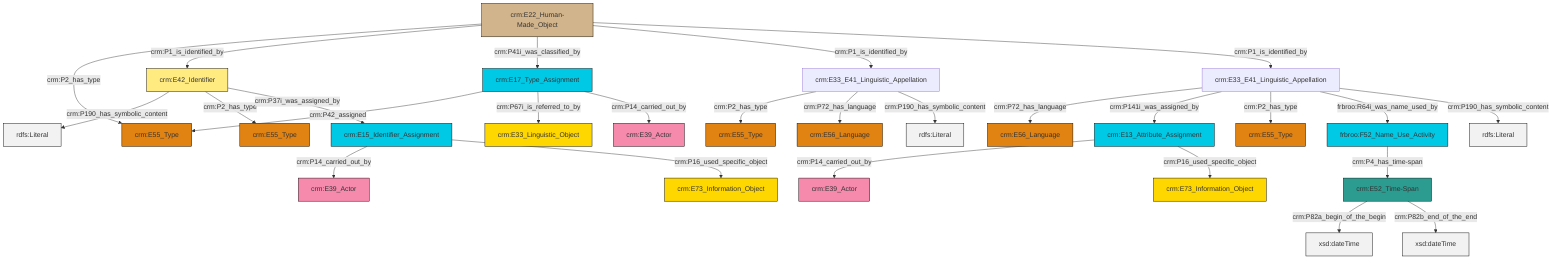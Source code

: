 graph TD
classDef Literal fill:#f2f2f2,stroke:#000000;
classDef CRM_Entity fill:#FFFFFF,stroke:#000000;
classDef Temporal_Entity fill:#00C9E6, stroke:#000000;
classDef Type fill:#E18312, stroke:#000000;
classDef Time-Span fill:#2C9C91, stroke:#000000;
classDef Appellation fill:#FFEB7F, stroke:#000000;
classDef Place fill:#008836, stroke:#000000;
classDef Persistent_Item fill:#B266B2, stroke:#000000;
classDef Conceptual_Object fill:#FFD700, stroke:#000000;
classDef Physical_Thing fill:#D2B48C, stroke:#000000;
classDef Actor fill:#f58aad, stroke:#000000;
classDef PC_Classes fill:#4ce600, stroke:#000000;
classDef Multi fill:#cccccc,stroke:#000000;

0["crm:E33_E41_Linguistic_Appellation"]:::Default -->|crm:P2_has_type| 1["crm:E55_Type"]:::Type
4["crm:E13_Attribute_Assignment"]:::Temporal_Entity -->|crm:P14_carried_out_by| 5["crm:E39_Actor"]:::Actor
8["crm:E33_E41_Linguistic_Appellation"]:::Default -->|crm:P72_has_language| 6["crm:E56_Language"]:::Type
10["crm:E22_Human-Made_Object"]:::Physical_Thing -->|crm:P2_has_type| 11["crm:E55_Type"]:::Type
0["crm:E33_E41_Linguistic_Appellation"]:::Default -->|crm:P72_has_language| 13["crm:E56_Language"]:::Type
4["crm:E13_Attribute_Assignment"]:::Temporal_Entity -->|crm:P16_used_specific_object| 17["crm:E73_Information_Object"]:::Conceptual_Object
10["crm:E22_Human-Made_Object"]:::Physical_Thing -->|crm:P1_is_identified_by| 20["crm:E42_Identifier"]:::Appellation
21["crm:E17_Type_Assignment"]:::Temporal_Entity -->|crm:P42_assigned| 11["crm:E55_Type"]:::Type
21["crm:E17_Type_Assignment"]:::Temporal_Entity -->|crm:P67i_is_referred_to_by| 26["crm:E33_Linguistic_Object"]:::Conceptual_Object
20["crm:E42_Identifier"]:::Appellation -->|crm:P190_has_symbolic_content| 27[rdfs:Literal]:::Literal
20["crm:E42_Identifier"]:::Appellation -->|crm:P2_has_type| 28["crm:E55_Type"]:::Type
2["crm:E52_Time-Span"]:::Time-Span -->|crm:P82a_begin_of_the_begin| 29[xsd:dateTime]:::Literal
2["crm:E52_Time-Span"]:::Time-Span -->|crm:P82b_end_of_the_end| 30[xsd:dateTime]:::Literal
35["crm:E15_Identifier_Assignment"]:::Temporal_Entity -->|crm:P14_carried_out_by| 18["crm:E39_Actor"]:::Actor
8["crm:E33_E41_Linguistic_Appellation"]:::Default -->|crm:P141i_was_assigned_by| 4["crm:E13_Attribute_Assignment"]:::Temporal_Entity
8["crm:E33_E41_Linguistic_Appellation"]:::Default -->|crm:P2_has_type| 14["crm:E55_Type"]:::Type
8["crm:E33_E41_Linguistic_Appellation"]:::Default -->|frbroo:R64i_was_name_used_by| 40["frbroo:F52_Name_Use_Activity"]:::Temporal_Entity
10["crm:E22_Human-Made_Object"]:::Physical_Thing -->|crm:P41i_was_classified_by| 21["crm:E17_Type_Assignment"]:::Temporal_Entity
20["crm:E42_Identifier"]:::Appellation -->|crm:P37i_was_assigned_by| 35["crm:E15_Identifier_Assignment"]:::Temporal_Entity
35["crm:E15_Identifier_Assignment"]:::Temporal_Entity -->|crm:P16_used_specific_object| 36["crm:E73_Information_Object"]:::Conceptual_Object
10["crm:E22_Human-Made_Object"]:::Physical_Thing -->|crm:P1_is_identified_by| 0["crm:E33_E41_Linguistic_Appellation"]:::Default
21["crm:E17_Type_Assignment"]:::Temporal_Entity -->|crm:P14_carried_out_by| 23["crm:E39_Actor"]:::Actor
8["crm:E33_E41_Linguistic_Appellation"]:::Default -->|crm:P190_has_symbolic_content| 45[rdfs:Literal]:::Literal
10["crm:E22_Human-Made_Object"]:::Physical_Thing -->|crm:P1_is_identified_by| 8["crm:E33_E41_Linguistic_Appellation"]:::Default
0["crm:E33_E41_Linguistic_Appellation"]:::Default -->|crm:P190_has_symbolic_content| 47[rdfs:Literal]:::Literal
40["frbroo:F52_Name_Use_Activity"]:::Temporal_Entity -->|crm:P4_has_time-span| 2["crm:E52_Time-Span"]:::Time-Span
